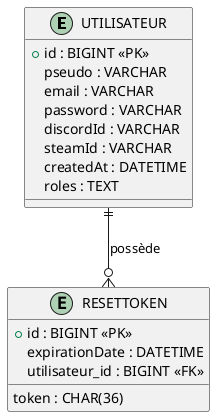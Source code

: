@startuml auth_service_mld

entity "UTILISATEUR" as Utilisateur {
  + id : BIGINT <<PK>>
  pseudo : VARCHAR
  email : VARCHAR
  password : VARCHAR
  discordId : VARCHAR
  steamId : VARCHAR
  createdAt : DATETIME
  roles : TEXT
}

entity "RESETTOKEN" as ResetToken {
  + id : BIGINT <<PK>>
  token : CHAR(36)
  expirationDate : DATETIME
  utilisateur_id : BIGINT <<FK>>
}

Utilisateur ||--o{ ResetToken : possède

@enduml
